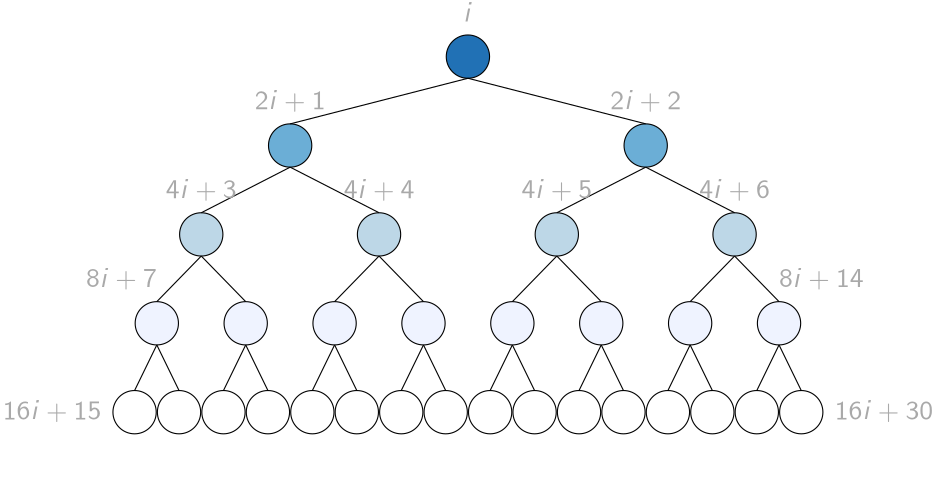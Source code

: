 <?xml version="1.0"?>
<!DOCTYPE ipe SYSTEM "ipe.dtd">
<ipe version="70005" creator="Ipe 7.1.4">
<info created="D:20150708132008" modified="D:20151102162801"/>
<preamble>\usepackage[cm]{sfmath}
\renewcommand{\familydefault}{\sfdefault}</preamble>
<ipestyle name="basic">
<symbol name="arrow/arc(spx)">
<path stroke="sym-stroke" fill="sym-stroke" pen="sym-pen">
0 0 m
-1 0.333 l
-1 -0.333 l
h
</path>
</symbol>
<symbol name="arrow/farc(spx)">
<path stroke="sym-stroke" fill="white" pen="sym-pen">
0 0 m
-1 0.333 l
-1 -0.333 l
h
</path>
</symbol>
<symbol name="mark/circle(sx)" transformations="translations">
<path fill="sym-stroke">
0.6 0 0 0.6 0 0 e
0.4 0 0 0.4 0 0 e
</path>
</symbol>
<symbol name="mark/disk(sx)" transformations="translations">
<path fill="sym-stroke">
0.6 0 0 0.6 0 0 e
</path>
</symbol>
<symbol name="mark/fdisk(sfx)" transformations="translations">
<group>
<path fill="sym-fill">
0.5 0 0 0.5 0 0 e
</path>
<path fill="sym-stroke" fillrule="eofill">
0.6 0 0 0.6 0 0 e
0.4 0 0 0.4 0 0 e
</path>
</group>
</symbol>
<symbol name="mark/box(sx)" transformations="translations">
<path fill="sym-stroke" fillrule="eofill">
-0.6 -0.6 m
0.6 -0.6 l
0.6 0.6 l
-0.6 0.6 l
h
-0.4 -0.4 m
0.4 -0.4 l
0.4 0.4 l
-0.4 0.4 l
h
</path>
</symbol>
<symbol name="mark/square(sx)" transformations="translations">
<path fill="sym-stroke">
-0.6 -0.6 m
0.6 -0.6 l
0.6 0.6 l
-0.6 0.6 l
h
</path>
</symbol>
<symbol name="mark/fsquare(sfx)" transformations="translations">
<group>
<path fill="sym-fill">
-0.5 -0.5 m
0.5 -0.5 l
0.5 0.5 l
-0.5 0.5 l
h
</path>
<path fill="sym-stroke" fillrule="eofill">
-0.6 -0.6 m
0.6 -0.6 l
0.6 0.6 l
-0.6 0.6 l
h
-0.4 -0.4 m
0.4 -0.4 l
0.4 0.4 l
-0.4 0.4 l
h
</path>
</group>
</symbol>
<symbol name="mark/cross(sx)" transformations="translations">
<group>
<path fill="sym-stroke">
-0.43 -0.57 m
0.57 0.43 l
0.43 0.57 l
-0.57 -0.43 l
h
</path>
<path fill="sym-stroke">
-0.43 0.57 m
0.57 -0.43 l
0.43 -0.57 l
-0.57 0.43 l
h
</path>
</group>
</symbol>
<symbol name="arrow/fnormal(spx)">
<path stroke="sym-stroke" fill="white" pen="sym-pen">
0 0 m
-1 0.333 l
-1 -0.333 l
h
</path>
</symbol>
<symbol name="arrow/pointed(spx)">
<path stroke="sym-stroke" fill="sym-stroke" pen="sym-pen">
0 0 m
-1 0.333 l
-0.8 0 l
-1 -0.333 l
h
</path>
</symbol>
<symbol name="arrow/fpointed(spx)">
<path stroke="sym-stroke" fill="white" pen="sym-pen">
0 0 m
-1 0.333 l
-0.8 0 l
-1 -0.333 l
h
</path>
</symbol>
<symbol name="arrow/linear(spx)">
<path stroke="sym-stroke" pen="sym-pen">
-1 0.333 m
0 0 l
-1 -0.333 l
</path>
</symbol>
<symbol name="arrow/fdouble(spx)">
<path stroke="sym-stroke" fill="white" pen="sym-pen">
0 0 m
-1 0.333 l
-1 -0.333 l
h
-1 0 m
-2 0.333 l
-2 -0.333 l
h
</path>
</symbol>
<symbol name="arrow/double(spx)">
<path stroke="sym-stroke" fill="sym-stroke" pen="sym-pen">
0 0 m
-1 0.333 l
-1 -0.333 l
h
-1 0 m
-2 0.333 l
-2 -0.333 l
h
</path>
</symbol>
<pen name="heavier" value="0.8"/>
<pen name="fat" value="1.2"/>
<pen name="ultrafat" value="2"/>
<symbolsize name="large" value="5"/>
<symbolsize name="small" value="2"/>
<symbolsize name="tiny" value="1.1"/>
<arrowsize name="large" value="10"/>
<arrowsize name="small" value="5"/>
<arrowsize name="tiny" value="3"/>
<color name="red" value="1 0 0"/>
<color name="green" value="0 1 0"/>
<color name="blue" value="0 0 1"/>
<color name="yellow" value="1 1 0"/>
<color name="orange" value="1 0.647 0"/>
<color name="gold" value="1 0.843 0"/>
<color name="purple" value="0.627 0.125 0.941"/>
<color name="gray" value="0.745"/>
<color name="brown" value="0.647 0.165 0.165"/>
<color name="navy" value="0 0 0.502"/>
<color name="pink" value="1 0.753 0.796"/>
<color name="seagreen" value="0.18 0.545 0.341"/>
<color name="turquoise" value="0.251 0.878 0.816"/>
<color name="violet" value="0.933 0.51 0.933"/>
<color name="darkblue" value="0 0 0.545"/>
<color name="darkcyan" value="0 0.545 0.545"/>
<color name="darkgray" value="0.663"/>
<color name="darkgreen" value="0 0.392 0"/>
<color name="darkmagenta" value="0.545 0 0.545"/>
<color name="darkorange" value="1 0.549 0"/>
<color name="darkred" value="0.545 0 0"/>
<color name="lightblue" value="0.678 0.847 0.902"/>
<color name="lightcyan" value="0.878 1 1"/>
<color name="lightgray" value="0.827"/>
<color name="lightgreen" value="0.565 0.933 0.565"/>
<color name="lightyellow" value="1 1 0.878"/>
<dashstyle name="dashed" value="[4] 0"/>
<dashstyle name="dotted" value="[1 3] 0"/>
<dashstyle name="dash dotted" value="[4 2 1 2] 0"/>
<dashstyle name="dash dot dotted" value="[4 2 1 2 1 2] 0"/>
<textsize name="large" value="\large"/>
<textsize name="small" value="\small"/>
<textsize name="tiny" value="\tiny"/>
<textsize name="Large" value="\Large"/>
<textsize name="LARGE" value="\LARGE"/>
<textsize name="huge" value="\huge"/>
<textsize name="Huge" value="\Huge"/>
<textsize name="footnote" value="\footnotesize"/>
<textstyle name="center" begin="\begin{center}" end="\end{center}"/>
<textstyle name="itemize" begin="\begin{itemize}" end="\end{itemize}"/>
<textstyle name="item" begin="\begin{itemize}\item{}" end="\end{itemize}"/>
<gridsize name="4 pts" value="4"/>
<gridsize name="8 pts (~3 mm)" value="8"/>
<gridsize name="16 pts (~6 mm)" value="16"/>
<gridsize name="32 pts (~12 mm)" value="32"/>
<gridsize name="10 pts (~3.5 mm)" value="10"/>
<gridsize name="20 pts (~7 mm)" value="20"/>
<gridsize name="14 pts (~5 mm)" value="14"/>
<gridsize name="28 pts (~10 mm)" value="28"/>
<gridsize name="56 pts (~20 mm)" value="56"/>
<anglesize name="90 deg" value="90"/>
<anglesize name="60 deg" value="60"/>
<anglesize name="45 deg" value="45"/>
<anglesize name="30 deg" value="30"/>
<anglesize name="22.5 deg" value="22.5"/>
<tiling name="falling" angle="-60" step="4" width="1"/>
<tiling name="rising" angle="30" step="4" width="1"/>
</ipestyle>
<ipestyle name="mycolors">
<color name="myblue0" value="0.937 0.952 1"/>
<color name="myblue1" value="0.741 0.843 0.905"/>
<color name="myblue2" value="0.419 0.682 0.839"/>
<color name="myblue3" value="0.129 0.443 0.709"/>
</ipestyle>
<page>
<layer name="alpha"/>
<layer name="beta"/>
<layer name="gamma"/>
<view layers="alpha" active="alpha"/>
<view layers="alpha beta" active="beta"/>
<view layers="alpha gamma" active="gamma"/>
<group layer="alpha" matrix="1 0 0 1 160 32">
<use name="mark/disk(sx)" pos="80 647.793" size="normal" stroke="white"/>
<use name="mark/disk(sx)" pos="80 632.207" size="normal" stroke="white"/>
<use name="mark/disk(sx)" pos="80 647.793" size="normal" stroke="white"/>
<path stroke="black" fill="myblue3">
7.79267 0 0 7.79267 80 640 e
</path>
</group>
<group matrix="1 0 0 1 48 -64">
<use name="mark/disk(sx)" pos="80 647.793" size="normal" stroke="white"/>
<use name="mark/disk(sx)" pos="80 632.207" size="normal" stroke="white"/>
<use name="mark/disk(sx)" pos="80 647.793" size="normal" stroke="white"/>
<path stroke="black" fill="myblue0">
7.79267 0 0 7.79267 80 640 e
</path>
</group>
<group matrix="1 0 0 1 80 -64">
<use name="mark/disk(sx)" pos="80 647.793" size="normal" stroke="white"/>
<use name="mark/disk(sx)" pos="80 632.207" size="normal" stroke="white"/>
<use name="mark/disk(sx)" pos="80 647.793" size="normal" stroke="white"/>
<path stroke="black" fill="myblue0">
7.79267 0 0 7.79267 80 640 e
</path>
</group>
<group matrix="1 0 0 1 112 -64">
<use name="mark/disk(sx)" pos="80 647.793" size="normal" stroke="white"/>
<use name="mark/disk(sx)" pos="80 632.207" size="normal" stroke="white"/>
<use name="mark/disk(sx)" pos="80 647.793" size="normal" stroke="white"/>
<path stroke="black" fill="myblue0">
7.79267 0 0 7.79267 80 640 e
</path>
</group>
<group matrix="1 0 0 1 144 -64">
<use name="mark/disk(sx)" pos="80 647.793" size="normal" stroke="white"/>
<use name="mark/disk(sx)" pos="80 632.207" size="normal" stroke="white"/>
<use name="mark/disk(sx)" pos="80 647.793" size="normal" stroke="white"/>
<path stroke="black" fill="myblue0">
7.79267 0 0 7.79267 80 640 e
</path>
</group>
<group matrix="1 0 0 1 176 -64">
<use name="mark/disk(sx)" pos="80 647.793" size="normal" stroke="white"/>
<use name="mark/disk(sx)" pos="80 632.207" size="normal" stroke="white"/>
<use name="mark/disk(sx)" pos="80 647.793" size="normal" stroke="white"/>
<path stroke="black" fill="myblue0">
7.79267 0 0 7.79267 80 640 e
</path>
</group>
<group matrix="1 0 0 1 208 -64">
<use name="mark/disk(sx)" pos="80 647.793" size="normal" stroke="white"/>
<use name="mark/disk(sx)" pos="80 632.207" size="normal" stroke="white"/>
<use name="mark/disk(sx)" pos="80 647.793" size="normal" stroke="white"/>
<path stroke="black" fill="myblue0">
7.79267 0 0 7.79267 80 640 e
</path>
</group>
<group matrix="1 0 0 1 240 -64">
<use name="mark/disk(sx)" pos="80 647.793" size="normal" stroke="white"/>
<use name="mark/disk(sx)" pos="80 632.207" size="normal" stroke="white"/>
<use name="mark/disk(sx)" pos="80 647.793" size="normal" stroke="white"/>
<path stroke="black" fill="myblue0">
7.79267 0 0 7.79267 80 640 e
</path>
</group>
<group matrix="1 0 0 1 272 -64">
<use name="mark/disk(sx)" pos="80 647.793" size="normal" stroke="white"/>
<use name="mark/disk(sx)" pos="80 632.207" size="normal" stroke="white"/>
<use name="mark/disk(sx)" pos="80 647.793" size="normal" stroke="white"/>
<path stroke="black" fill="myblue0">
7.79267 0 0 7.79267 80 640 e
</path>
</group>
<group matrix="1 0 0 1 64 -32">
<use name="mark/disk(sx)" pos="80 647.793" size="normal" stroke="white"/>
<use name="mark/disk(sx)" pos="80 632.207" size="normal" stroke="white"/>
<use name="mark/disk(sx)" pos="80 647.793" size="normal" stroke="white"/>
<path stroke="black" fill="myblue1">
7.79267 0 0 7.79267 80 640 e
</path>
</group>
<group matrix="1 0 0 1 128 -32">
<use name="mark/disk(sx)" pos="80 647.793" size="normal" stroke="white"/>
<use name="mark/disk(sx)" pos="80 632.207" size="normal" stroke="white"/>
<use name="mark/disk(sx)" pos="80 647.793" size="normal" stroke="white"/>
<path stroke="black" fill="myblue1">
7.79267 0 0 7.79267 80 640 e
</path>
</group>
<group matrix="1 0 0 1 192 -32">
<use name="mark/disk(sx)" pos="80 647.793" size="normal" stroke="white"/>
<use name="mark/disk(sx)" pos="80 632.207" size="normal" stroke="white"/>
<use name="mark/disk(sx)" pos="80 647.793" size="normal" stroke="white"/>
<path stroke="black" fill="myblue1">
7.79267 0 0 7.79267 80 640 e
</path>
</group>
<group matrix="1 0 0 1 256 -32">
<use name="mark/disk(sx)" pos="80 647.793" size="normal" stroke="white"/>
<use name="mark/disk(sx)" pos="80 632.207" size="normal" stroke="white"/>
<use name="mark/disk(sx)" pos="80 647.793" size="normal" stroke="white"/>
<path stroke="black" fill="myblue1">
7.79267 0 0 7.79267 80 640 e
</path>
</group>
<group matrix="1 0 0 1 96 0">
<use name="mark/disk(sx)" pos="80 647.793" size="normal" stroke="white"/>
<use name="mark/disk(sx)" pos="80 632.207" size="normal" stroke="white"/>
<use name="mark/disk(sx)" pos="80 647.793" size="normal" stroke="white"/>
<path stroke="black" fill="myblue2">
7.79267 0 0 7.79267 80 640 e
</path>
</group>
<group matrix="1 0 0 1 224 0">
<use name="mark/disk(sx)" pos="80 647.793" size="normal" stroke="white"/>
<use name="mark/disk(sx)" pos="80 632.207" size="normal" stroke="white"/>
<use name="mark/disk(sx)" pos="80 647.793" size="normal" stroke="white"/>
<path stroke="black" fill="myblue2">
7.79267 0 0 7.79267 80 640 e
</path>
</group>
<path stroke="black">
240 664.207 m
176 647.793 l
</path>
<path stroke="black">
240 664.207 m
304 647.793 l
</path>
<path stroke="black">
176 632.207 m
144 615.793 l
</path>
<path stroke="black">
176 632.207 m
208 615.793 l
</path>
<path stroke="black">
144 600.207 m
128 583.793 l
</path>
<path stroke="black">
144 600.207 m
160 583.793 l
</path>
<path stroke="black">
304 632.207 m
272 615.793 l
</path>
<path stroke="black">
304 632.207 m
336 615.793 l
</path>
<path stroke="black">
272 600.207 m
256 583.793 l
</path>
<path stroke="black">
272 600.207 m
288 583.793 l
</path>
<path stroke="black">
336 600.207 m
320 583.793 l
</path>
<path stroke="black">
336 600.207 m
352 583.793 l
</path>
<path stroke="black">
208 600.207 m
192 583.793 l
</path>
<path stroke="black">
208 600.207 m
224 583.793 l
</path>
<text matrix="1 0 0 1 112 160" transformations="translations" pos="128 528" stroke="darkgray" type="label" width="3.348" height="6.768" depth="0" halign="center" valign="center">$i$</text>
<text matrix="1 0 0 1 48 128" transformations="translations" pos="128 528" stroke="darkgray" type="label" width="25.487" height="6.768" depth="0.83" halign="center" valign="center">$2i+1$</text>
<text matrix="1 0 0 1 176 128" transformations="translations" pos="128 528" stroke="darkgray" type="label" width="25.487" height="6.768" depth="0.83" halign="center" valign="center">$2i+2$</text>
<text matrix="1 0 0 1 16 96" transformations="translations" pos="128 528" stroke="darkgray" type="label" width="25.487" height="6.768" depth="0.83" halign="center" valign="center">$4i+3$</text>
<text matrix="1 0 0 1 80 96" transformations="translations" pos="128 528" stroke="darkgray" type="label" width="25.487" height="6.768" depth="0.83" halign="center" valign="center">$4i+4$</text>
<text matrix="1 0 0 1 144 96" transformations="translations" pos="128 528" stroke="darkgray" type="label" width="25.487" height="6.768" depth="0.83" halign="center" valign="center">$4i+5$</text>
<text matrix="1 0 0 1 208 96" transformations="translations" pos="128 528" stroke="darkgray" type="label" width="25.487" height="6.768" depth="0.83" halign="center" valign="center">$4i+6$</text>
<text matrix="1 0 0 1 0 64" transformations="translations" pos="128 528" stroke="darkgray" type="label" width="25.487" height="6.768" depth="0.83" halign="right" valign="center">$8i+7$</text>
<text matrix="1 0 0 1 224 64" transformations="translations" pos="128 528" stroke="darkgray" type="label" width="30.469" height="6.768" depth="0.83" valign="center">$8i+14$</text>
<group matrix="1 0 0 1 8 0">
<group matrix="1 0 0 1 32 -96">
<use name="mark/disk(sx)" pos="80 647.793" size="normal" stroke="white"/>
<use name="mark/disk(sx)" pos="80 632.207" size="normal" stroke="white"/>
<use name="mark/disk(sx)" pos="80 647.793" size="normal" stroke="white"/>
<path stroke="black">
7.79267 0 0 7.79267 80 640 e
</path>
</group>
<group matrix="1 0 0 1 64 -96">
<use name="mark/disk(sx)" pos="80 647.793" size="normal" stroke="white"/>
<use name="mark/disk(sx)" pos="80 632.207" size="normal" stroke="white"/>
<use name="mark/disk(sx)" pos="80 647.793" size="normal" stroke="white"/>
<path stroke="black">
7.79267 0 0 7.79267 80 640 e
</path>
</group>
<group matrix="1 0 0 1 96 -96">
<use name="mark/disk(sx)" pos="80 647.793" size="normal" stroke="white"/>
<use name="mark/disk(sx)" pos="80 632.207" size="normal" stroke="white"/>
<use name="mark/disk(sx)" pos="80 647.793" size="normal" stroke="white"/>
<path stroke="black">
7.79267 0 0 7.79267 80 640 e
</path>
</group>
<group matrix="1 0 0 1 128 -96">
<use name="mark/disk(sx)" pos="80 647.793" size="normal" stroke="white"/>
<use name="mark/disk(sx)" pos="80 632.207" size="normal" stroke="white"/>
<use name="mark/disk(sx)" pos="80 647.793" size="normal" stroke="white"/>
<path stroke="black">
7.79267 0 0 7.79267 80 640 e
</path>
</group>
<group matrix="1 0 0 1 160 -96">
<use name="mark/disk(sx)" pos="80 647.793" size="normal" stroke="white"/>
<use name="mark/disk(sx)" pos="80 632.207" size="normal" stroke="white"/>
<use name="mark/disk(sx)" pos="80 647.793" size="normal" stroke="white"/>
<path stroke="black">
7.79267 0 0 7.79267 80 640 e
</path>
</group>
<group matrix="1 0 0 1 192 -96">
<use name="mark/disk(sx)" pos="80 647.793" size="normal" stroke="white"/>
<use name="mark/disk(sx)" pos="80 632.207" size="normal" stroke="white"/>
<use name="mark/disk(sx)" pos="80 647.793" size="normal" stroke="white"/>
<path stroke="black">
7.79267 0 0 7.79267 80 640 e
</path>
</group>
<group matrix="1 0 0 1 224 -96">
<use name="mark/disk(sx)" pos="80 647.793" size="normal" stroke="white"/>
<use name="mark/disk(sx)" pos="80 632.207" size="normal" stroke="white"/>
<use name="mark/disk(sx)" pos="80 647.793" size="normal" stroke="white"/>
<path stroke="black">
7.79267 0 0 7.79267 80 640 e
</path>
</group>
<group matrix="1 0 0 1 256 -96">
<use name="mark/disk(sx)" pos="80 647.793" size="normal" stroke="white"/>
<use name="mark/disk(sx)" pos="80 632.207" size="normal" stroke="white"/>
<use name="mark/disk(sx)" pos="80 647.793" size="normal" stroke="white"/>
<path stroke="black">
7.79267 0 0 7.79267 80 640 e
</path>
</group>
<group matrix="1 0 0 1 48 -96">
<use name="mark/disk(sx)" pos="80 647.793" size="normal" stroke="white"/>
<use name="mark/disk(sx)" pos="80 632.207" size="normal" stroke="white"/>
<use name="mark/disk(sx)" pos="80 647.793" size="normal" stroke="white"/>
<path stroke="black">
7.79267 0 0 7.79267 80 640 e
</path>
</group>
<group matrix="1 0 0 1 80 -96">
<use name="mark/disk(sx)" pos="80 647.793" size="normal" stroke="white"/>
<use name="mark/disk(sx)" pos="80 632.207" size="normal" stroke="white"/>
<use name="mark/disk(sx)" pos="80 647.793" size="normal" stroke="white"/>
<path stroke="black">
7.79267 0 0 7.79267 80 640 e
</path>
</group>
<group matrix="1 0 0 1 112 -96">
<use name="mark/disk(sx)" pos="80 647.793" size="normal" stroke="white"/>
<use name="mark/disk(sx)" pos="80 632.207" size="normal" stroke="white"/>
<use name="mark/disk(sx)" pos="80 647.793" size="normal" stroke="white"/>
<path stroke="black">
7.79267 0 0 7.79267 80 640 e
</path>
</group>
<group matrix="1 0 0 1 144 -96">
<use name="mark/disk(sx)" pos="80 647.793" size="normal" stroke="white"/>
<use name="mark/disk(sx)" pos="80 632.207" size="normal" stroke="white"/>
<use name="mark/disk(sx)" pos="80 647.793" size="normal" stroke="white"/>
<path stroke="black">
7.79267 0 0 7.79267 80 640 e
</path>
</group>
<group matrix="1 0 0 1 176 -96">
<use name="mark/disk(sx)" pos="80 647.793" size="normal" stroke="white"/>
<use name="mark/disk(sx)" pos="80 632.207" size="normal" stroke="white"/>
<use name="mark/disk(sx)" pos="80 647.793" size="normal" stroke="white"/>
<path stroke="black">
7.79267 0 0 7.79267 80 640 e
</path>
</group>
<group matrix="1 0 0 1 208 -96">
<use name="mark/disk(sx)" pos="80 647.793" size="normal" stroke="white"/>
<use name="mark/disk(sx)" pos="80 632.207" size="normal" stroke="white"/>
<use name="mark/disk(sx)" pos="80 647.793" size="normal" stroke="white"/>
<path stroke="black">
7.79267 0 0 7.79267 80 640 e
</path>
</group>
<group matrix="1 0 0 1 240 -96">
<use name="mark/disk(sx)" pos="80 647.793" size="normal" stroke="white"/>
<use name="mark/disk(sx)" pos="80 632.207" size="normal" stroke="white"/>
<use name="mark/disk(sx)" pos="80 647.793" size="normal" stroke="white"/>
<path stroke="black">
7.79267 0 0 7.79267 80 640 e
</path>
</group>
<group matrix="1 0 0 1 272 -96">
<use name="mark/disk(sx)" pos="80 647.793" size="normal" stroke="white"/>
<use name="mark/disk(sx)" pos="80 632.207" size="normal" stroke="white"/>
<use name="mark/disk(sx)" pos="80 647.793" size="normal" stroke="white"/>
<path stroke="black">
7.79267 0 0 7.79267 80 640 e
</path>
</group>
</group>
<path stroke="black">
128 568.207 m
120 551.793 l
</path>
<path stroke="black">
128 568.207 m
136 551.793 l
</path>
<path stroke="black">
160 568.207 m
152 551.793 l
</path>
<path stroke="black">
160 568.207 m
168 551.793 l
</path>
<path stroke="black">
192 568.207 m
184 551.793 l
</path>
<path stroke="black">
192 568.207 m
200 551.793 l
</path>
<path stroke="black">
224 568.207 m
216 551.793 l
</path>
<path stroke="black">
224 568.207 m
232 551.793 l
</path>
<path stroke="black">
256 568.207 m
248 551.793 l
</path>
<path stroke="black">
256 568.207 m
264 551.793 l
</path>
<path stroke="black">
288 568.207 m
280 551.793 l
</path>
<path stroke="black">
288 568.207 m
296 551.793 l
</path>
<path stroke="black">
320 568.207 m
312 551.793 l
</path>
<path stroke="black">
320 568.207 m
328 551.793 l
</path>
<path stroke="black">
352 568.207 m
344 551.793 l
</path>
<path stroke="black">
352 568.207 m
360 551.793 l
</path>
<text matrix="1 0 0 1 -20.0004 16.3616" transformations="translations" pos="128 528" stroke="darkgray" type="label" width="35.45" height="6.768" depth="0.83" halign="right" valign="center">$16i+15$</text>
<text matrix="1 0 0 1 244.047 16.3616" transformations="translations" pos="128 528" stroke="darkgray" type="label" width="35.45" height="6.768" depth="0.83" valign="center">$16i+30$</text>
<path layer="beta" stroke="black">
128 528 m
128 535.138 l
</path>
<path stroke="black">
128 528 m
384 528 l
</path>
<path matrix="1 0 0 1 256 0" stroke="black">
128 528 m
128 535.138 l
</path>
<text matrix="1 0 0 1 -16 5" transformations="translations" pos="272 512" stroke="black" type="label" width="115.009" height="7.473" depth="2.49" halign="center" valign="baseline">one cache line (for $B=16$)</text>
<path layer="gamma" matrix="1 0 0 1 -16 0" stroke="black">
128 528 m
128 535.138 l
</path>
<path matrix="1 0 0 1 -16 0" stroke="black">
128 528 m
384 528 l
</path>
<path matrix="1 0 0 1 240 0" stroke="black">
128 528 m
128 535.138 l
</path>
<text matrix="1 0 0 1 -32 5" transformations="translations" pos="272 512" stroke="black" type="label" width="124.588" height="7.473" depth="2.49" halign="center" valign="baseline">one cache line (after aligning)</text>
</page>
</ipe>
